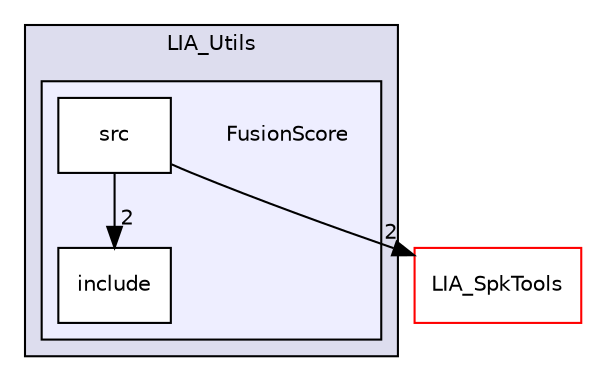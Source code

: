 digraph "LIA_Utils/FusionScore" {
  compound=true
  node [ fontsize="10", fontname="Helvetica"];
  edge [ labelfontsize="10", labelfontname="Helvetica"];
  subgraph clusterdir_d943bfca0b65a7b22a1ee61fc2aed8dc {
    graph [ bgcolor="#ddddee", pencolor="black", label="LIA_Utils" fontname="Helvetica", fontsize="10", URL="dir_d943bfca0b65a7b22a1ee61fc2aed8dc.html"]
  subgraph clusterdir_bca75b6b359cbed0ffb0ad0b6859e2ad {
    graph [ bgcolor="#eeeeff", pencolor="black", label="" URL="dir_bca75b6b359cbed0ffb0ad0b6859e2ad.html"];
    dir_bca75b6b359cbed0ffb0ad0b6859e2ad [shape=plaintext label="FusionScore"];
    dir_3dbe51c0a8c756f26ee035380ca3f69a [shape=box label="include" color="black" fillcolor="white" style="filled" URL="dir_3dbe51c0a8c756f26ee035380ca3f69a.html"];
    dir_d8480adcd6cb8d5ed965dcfff81fcf3e [shape=box label="src" color="black" fillcolor="white" style="filled" URL="dir_d8480adcd6cb8d5ed965dcfff81fcf3e.html"];
  }
  }
  dir_7b9f40c7474acebf25e66f966c5b9c6a [shape=box label="LIA_SpkTools" fillcolor="white" style="filled" color="red" URL="dir_7b9f40c7474acebf25e66f966c5b9c6a.html"];
  dir_d8480adcd6cb8d5ed965dcfff81fcf3e->dir_7b9f40c7474acebf25e66f966c5b9c6a [headlabel="2", labeldistance=1.5 headhref="dir_000122_000110.html"];
  dir_d8480adcd6cb8d5ed965dcfff81fcf3e->dir_3dbe51c0a8c756f26ee035380ca3f69a [headlabel="2", labeldistance=1.5 headhref="dir_000122_000121.html"];
}
